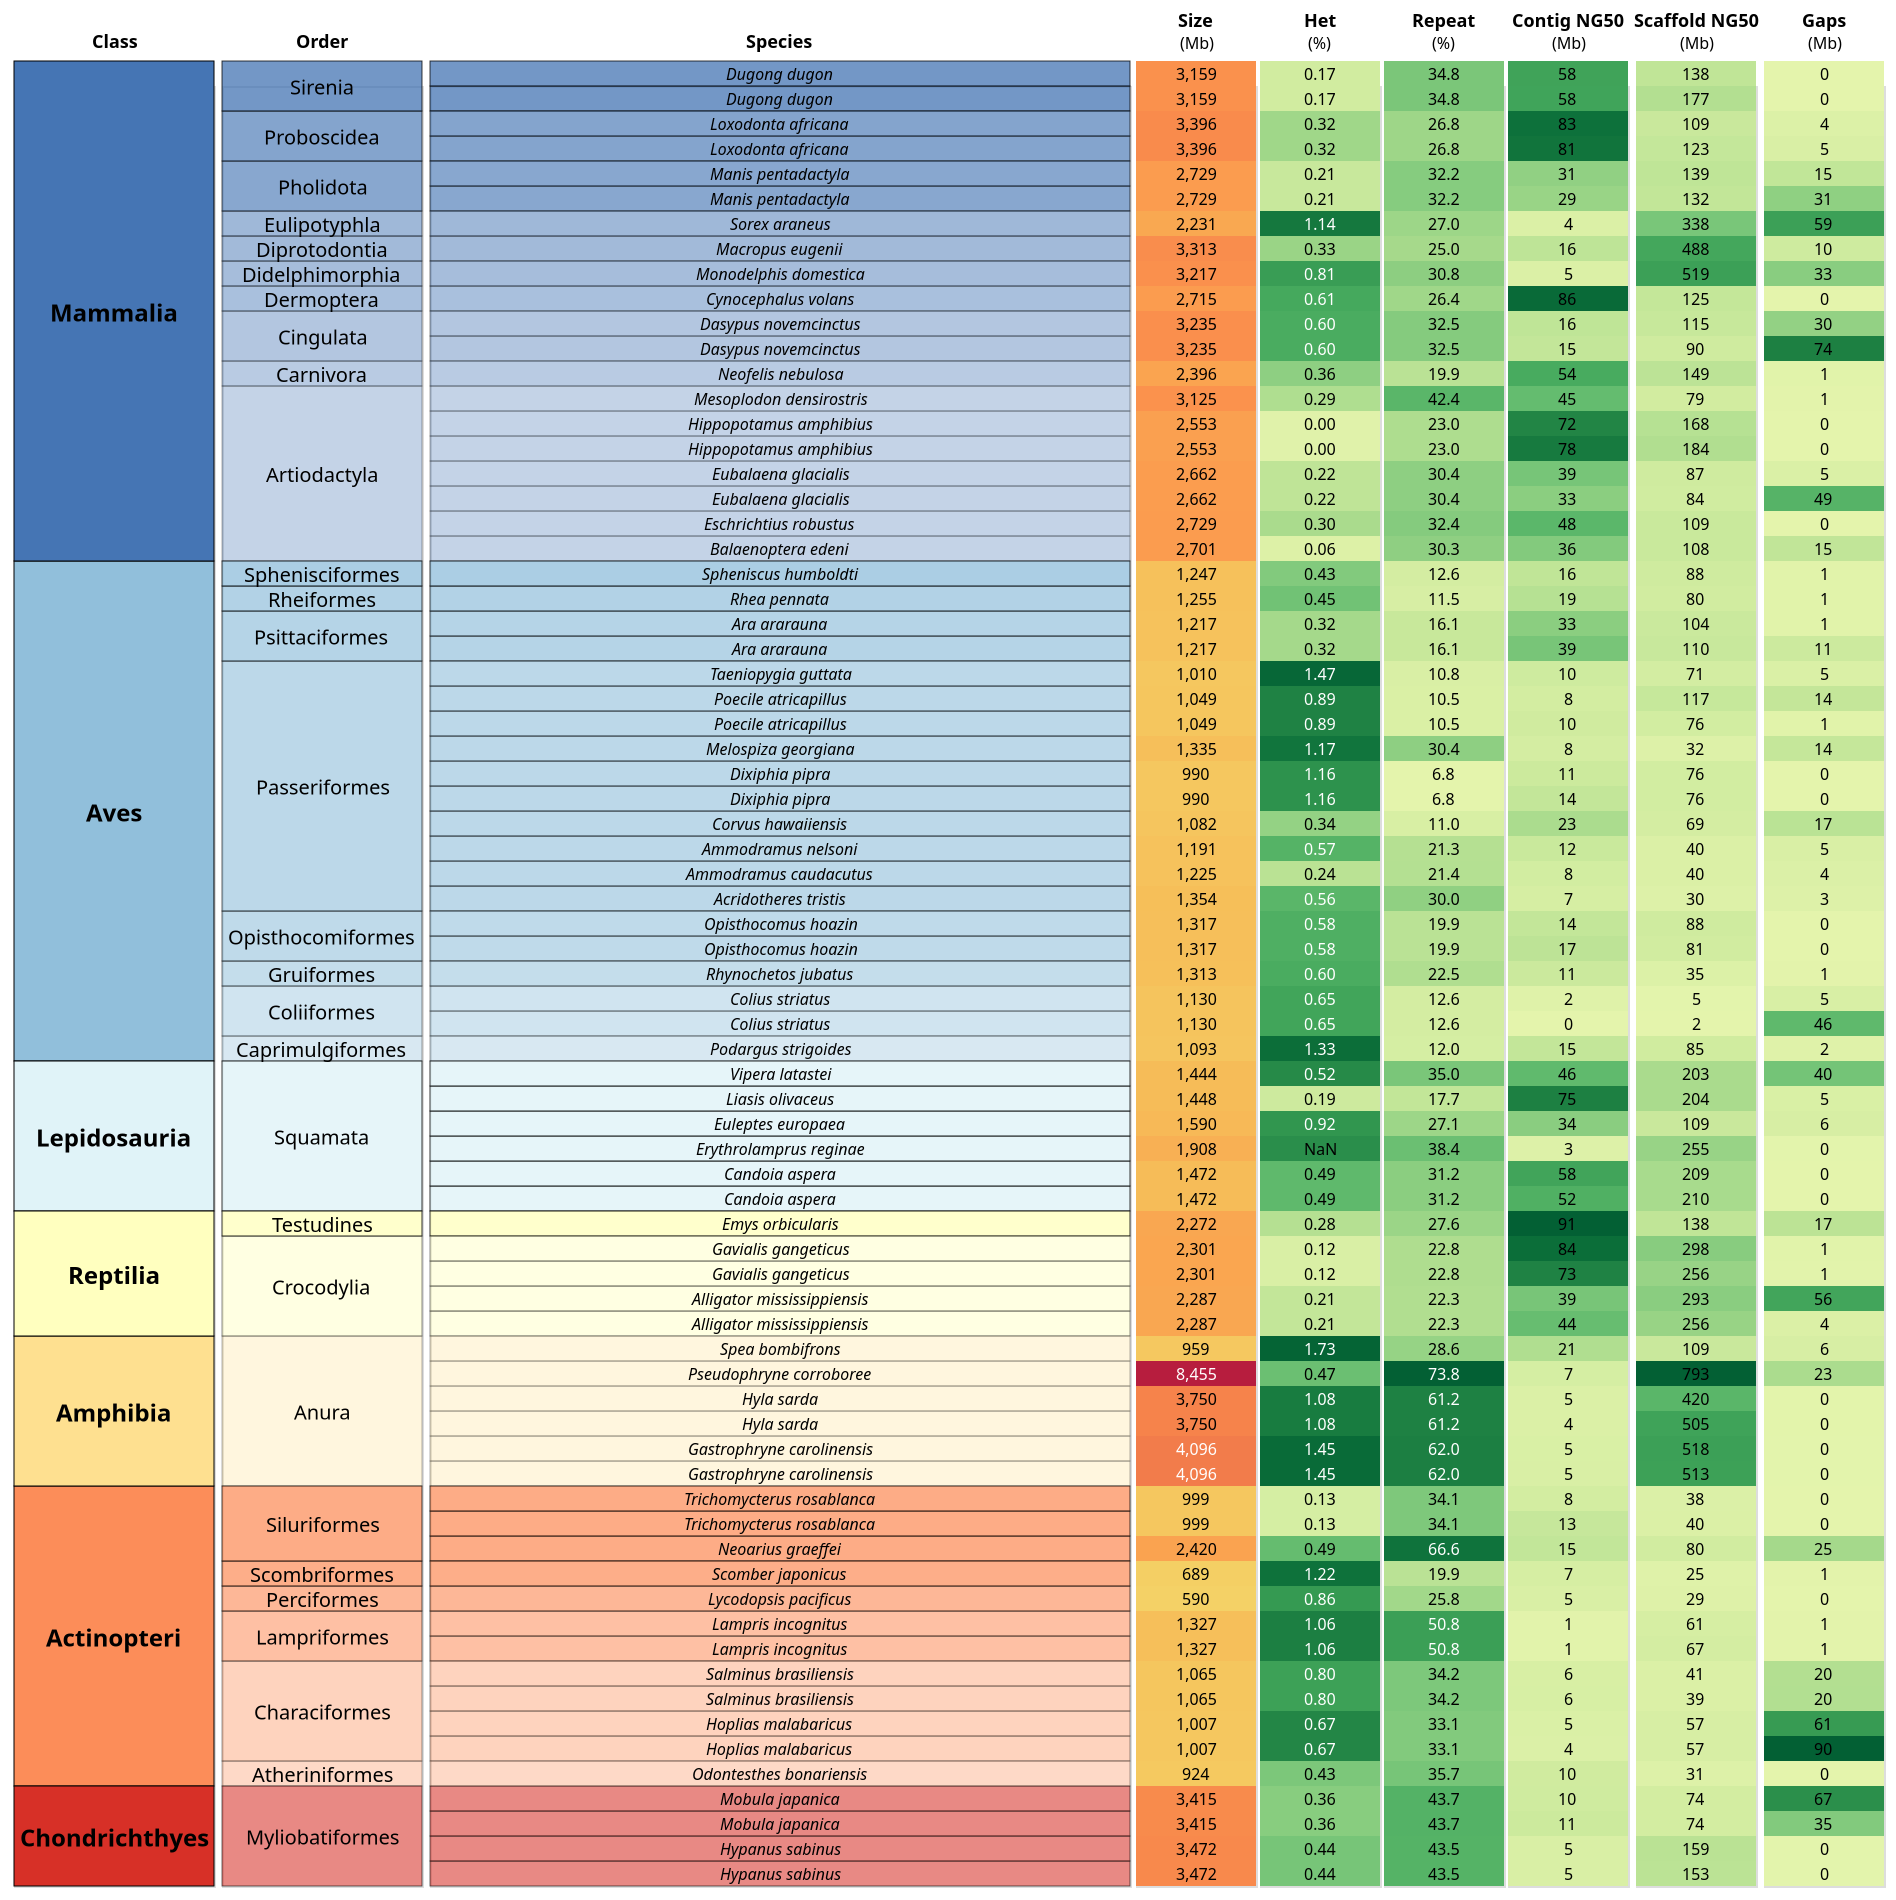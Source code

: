 {
  "config": {
    "view": {"continuousWidth": 400, "continuousHeight": 300},
    "concat": {"spacing": 0},
    "title": {"fontSize": 9, "subtitleFontSize": 8}
  },
  "hconcat": [
    {
      "layer": [
        {
          "mark": {
            "type": "rect",
            "opacity": 1,
            "stroke": "black",
            "strokeWidth": 0.5
          },
          "encoding": {
            "color": {
              "field": "class_",
              "legend": null,
              "scale": {
                "domain": [
                  "Chondrichthyes",
                  "Actinopteri",
                  "Amphibia",
                  "Reptilia",
                  "Lepidosauria",
                  "Aves",
                  "Mammalia"
                ],
                "range": [
                  "#d73027",
                  "#fc8d59",
                  "#fee090",
                  "#ffffbf",
                  "#e0f3f8",
                  "#91bfdb",
                  "#4575b4"
                ]
              },
              "type": "nominal"
            },
            "y": {
              "axis": null,
              "field": "mn",
              "scale": {"domain": [0, 72], "nice": false},
              "type": "quantitative"
            },
            "y2": {"field": "mx"}
          },
          "height": 900,
          "title": "Class",
          "width": 100
        },
        {
          "mark": {
            "type": "text",
            "align": "center",
            "baseline": "middle",
            "color": "black",
            "dy": -5,
            "fontSize": 12,
            "fontWeight": "bold"
          },
          "encoding": {
            "color": {"value": "black"},
            "href": {"field": "link", "type": "nominal"},
            "text": {"field": "class_", "type": "nominal"},
            "y": {"field": "mid", "type": "quantitative"},
            "y2": {"field": "mx"}
          },
          "height": 900,
          "title": "Class",
          "transform": [
            {
              "calculate": "('https://www.google.com/search?q=' + datum.class_)",
              "as": "link"
            }
          ],
          "width": 100
        }
      ],
      "data": {"name": "data-b718130dd25c796f92203ad038ae0a6a"}
    },
    {
      "layer": [
        {
          "mark": {
            "type": "rect",
            "opacity": 1,
            "stroke": "black",
            "strokeWidth": 0.5
          },
          "encoding": {
            "color": {
              "field": "class_",
              "legend": null,
              "scale": {
                "domain": [
                  "Chondrichthyes",
                  "Actinopteri",
                  "Amphibia",
                  "Reptilia",
                  "Lepidosauria",
                  "Aves",
                  "Mammalia"
                ],
                "range": [
                  "#d73027",
                  "#fc8d59",
                  "#fee090",
                  "#ffffbf",
                  "#e0f3f8",
                  "#91bfdb",
                  "#4575b4"
                ]
              },
              "type": "nominal"
            },
            "opacity": {"field": "order", "legend": null, "type": "nominal"},
            "y": {
              "axis": null,
              "field": "mn",
              "scale": {"domain": [0, 72], "nice": false},
              "type": "quantitative"
            },
            "y2": {"field": "mx"}
          },
          "height": 900,
          "title": "Order",
          "width": 100
        },
        {
          "mark": {
            "type": "text",
            "align": "center",
            "baseline": "middle",
            "color": "black",
            "dy": -5,
            "fontSize": 10
          },
          "encoding": {
            "color": {"value": "black"},
            "href": {"field": "link", "type": "nominal"},
            "opacity": {"value": 1},
            "text": {"field": "order", "type": "nominal"},
            "y": {"field": "mid", "type": "quantitative"},
            "y2": {"field": "mx"}
          },
          "height": 900,
          "title": "Order",
          "transform": [
            {
              "calculate": "('https://www.google.com/search?q=' + datum.order)",
              "as": "link"
            }
          ],
          "width": 100
        }
      ],
      "data": {"name": "data-1282954d51931d4d398b077023443dc4"}
    },
    {
      "layer": [
        {
          "mark": {
            "type": "rect",
            "opacity": 1,
            "stroke": "black",
            "strokeWidth": 0.5
          },
          "encoding": {
            "color": {
              "field": "class_",
              "legend": null,
              "scale": {
                "domain": [
                  "Chondrichthyes",
                  "Actinopteri",
                  "Amphibia",
                  "Reptilia",
                  "Lepidosauria",
                  "Aves",
                  "Mammalia"
                ],
                "range": [
                  "#d73027",
                  "#fc8d59",
                  "#fee090",
                  "#ffffbf",
                  "#e0f3f8",
                  "#91bfdb",
                  "#4575b4"
                ]
              },
              "type": "nominal"
            },
            "opacity": {"field": "order", "legend": null, "type": "nominal"},
            "y": {
              "axis": null,
              "field": "mn",
              "scale": {"domain": [0, 72], "nice": false},
              "type": "quantitative"
            },
            "y2": {"field": "mx"}
          },
          "height": 900,
          "title": "Species",
          "width": 350
        },
        {
          "mark": {
            "type": "text",
            "align": "center",
            "baseline": "middle",
            "color": "black",
            "dy": -5,
            "fontSize": 8,
            "fontStyle": "italic"
          },
          "encoding": {
            "color": {
              "condition": {
                "value": "black",
                "test": "(datum['class_'] === 'Mammalia')"
              },
              "value": "black"
            },
            "href": {"field": "link", "type": "nominal"},
            "opacity": {"value": 1},
            "text": {"field": "species", "type": "nominal"},
            "y": {"field": "mid", "type": "quantitative"},
            "y2": {"field": "mx"}
          },
          "height": 900,
          "title": "Species",
          "transform": [
            {
              "calculate": "('https://www.google.com/search?q=' + datum.species)",
              "as": "link"
            }
          ],
          "width": 350
        }
      ],
      "data": {"name": "data-601848bfee71fe791b60986e93640ab8"}
    },
    {
      "hconcat": [
        {
          "layer": [
            {
              "mark": "rect",
              "encoding": {
                "color": {
                  "field": "size",
                  "legend": null,
                  "scale": {"scheme": "goldred"},
                  "type": "quantitative"
                },
                "y": {
                  "axis": null,
                  "field": "mn",
                  "scale": {"domain": [0, 72], "nice": false},
                  "type": "quantitative"
                },
                "y2": {"field": "mx"}
              },
              "height": 900,
              "title": {"text": "Size", "subtitle": "(Mb)"},
              "width": 60
            },
            {
              "mark": {
                "type": "text",
                "align": "center",
                "baseline": "middle",
                "color": "black",
                "dy": -5,
                "fontSize": 8
              },
              "encoding": {
                "color": {
                  "condition": {
                    "value": "white",
                    "test": "(datum['size'] > 4000)"
                  },
                  "value": "black"
                },
                "opacity": {"value": 1},
                "text": {
                  "field": "size",
                  "format": ",.0f",
                  "type": "quantitative"
                },
                "y": {"field": "mn", "type": "quantitative"},
                "y2": {"field": "mx"}
              },
              "height": 900,
              "title": {"text": "Size", "subtitle": "(Mb)"},
              "width": 60
            }
          ]
        },
        {
          "layer": [
            {
              "mark": "rect",
              "encoding": {
                "color": {
                  "field": "het",
                  "legend": null,
                  "scale": {"scheme": "yellowgreen"},
                  "type": "nominal"
                },
                "y": {
                  "axis": null,
                  "field": "mn",
                  "scale": {"domain": [0, 72], "nice": false},
                  "type": "quantitative"
                },
                "y2": {"field": "mx"}
              },
              "height": 900,
              "title": {"text": "Het", "subtitle": "(%)"},
              "width": 60
            },
            {
              "mark": {
                "type": "text",
                "align": "center",
                "baseline": "middle",
                "color": "black",
                "dy": -5,
                "fontSize": 8
              },
              "encoding": {
                "color": {
                  "condition": {
                    "value": "white",
                    "test": "(datum['het'] > 0.5)"
                  },
                  "value": "black"
                },
                "opacity": {"value": 1},
                "text": {"field": "het", "format": ",.2f", "type": "nominal"},
                "y": {"field": "mn", "type": "quantitative"},
                "y2": {"field": "mx"}
              },
              "height": 900,
              "title": {"text": "Het", "subtitle": "(%)"},
              "width": 60
            }
          ]
        },
        {
          "layer": [
            {
              "mark": "rect",
              "encoding": {
                "color": {
                  "field": "rep",
                  "legend": null,
                  "scale": {"scheme": "yellowgreen"},
                  "type": "quantitative"
                },
                "y": {
                  "axis": null,
                  "field": "mn",
                  "scale": {"domain": [0, 72], "nice": false},
                  "type": "quantitative"
                },
                "y2": {"field": "mx"}
              },
              "height": 900,
              "title": {"text": "Repeat", "subtitle": "(%)"},
              "width": 60
            },
            {
              "mark": {
                "type": "text",
                "align": "center",
                "baseline": "middle",
                "color": "black",
                "dy": -5,
                "fontSize": 8
              },
              "encoding": {
                "color": {
                  "condition": {
                    "value": "white",
                    "test": "(datum['rep'] > 50)"
                  },
                  "value": "black"
                },
                "opacity": {"value": 1},
                "text": {
                  "field": "rep",
                  "format": ",.1f",
                  "type": "quantitative"
                },
                "y": {"field": "mn", "type": "quantitative"},
                "y2": {"field": "mx"}
              },
              "height": 900,
              "title": {"text": "Repeat", "subtitle": "(%)"},
              "width": 60
            }
          ]
        },
        {
          "layer": [
            {
              "mark": "rect",
              "encoding": {
                "color": {
                  "field": "c_ng50",
                  "legend": null,
                  "scale": {"scheme": "yellowgreen"},
                  "type": "quantitative"
                },
                "y": {
                  "axis": null,
                  "field": "mn",
                  "scale": {"domain": [0, 72], "nice": false},
                  "type": "quantitative"
                },
                "y2": {"field": "mx"}
              },
              "height": 900,
              "title": {"text": "Contig NG50", "subtitle": "(Mb)"},
              "width": 60
            },
            {
              "mark": {
                "type": "text",
                "align": "center",
                "baseline": "middle",
                "color": "black",
                "dy": -5,
                "fontSize": 8
              },
              "encoding": {
                "color": {
                  "condition": {
                    "value": "white",
                    "test": "(datum['c_ng50'] > 4000)"
                  },
                  "value": "black"
                },
                "opacity": {"value": 1},
                "text": {
                  "field": "c_ng50",
                  "format": ",.0f",
                  "type": "quantitative"
                },
                "y": {"field": "mn", "type": "quantitative"},
                "y2": {"field": "mx"}
              },
              "height": 900,
              "title": {"text": "Contig NG50", "subtitle": "(Mb)"},
              "width": 60
            }
          ]
        },
        {
          "layer": [
            {
              "mark": "rect",
              "encoding": {
                "color": {
                  "field": "s_ng50",
                  "legend": null,
                  "scale": {"scheme": "yellowgreen"},
                  "type": "quantitative"
                },
                "y": {
                  "axis": null,
                  "field": "mn",
                  "scale": {"domain": [0, 72], "nice": false},
                  "type": "quantitative"
                },
                "y2": {"field": "mx"}
              },
              "height": 900,
              "title": {"text": "Scaffold NG50", "subtitle": "(Mb)"},
              "width": 60
            },
            {
              "mark": {
                "type": "text",
                "align": "center",
                "baseline": "middle",
                "color": "black",
                "dy": -5,
                "fontSize": 8
              },
              "encoding": {
                "color": {
                  "condition": {
                    "value": "white",
                    "test": "(datum['s_ng50'] > 4000)"
                  },
                  "value": "black"
                },
                "opacity": {"value": 1},
                "text": {
                  "field": "s_ng50",
                  "format": ",.0f",
                  "type": "quantitative"
                },
                "y": {"field": "mn", "type": "quantitative"},
                "y2": {"field": "mx"}
              },
              "height": 900,
              "title": {"text": "Scaffold NG50", "subtitle": "(Mb)"},
              "width": 60
            }
          ]
        },
        {
          "layer": [
            {
              "mark": "rect",
              "encoding": {
                "color": {
                  "field": "sGap",
                  "legend": null,
                  "scale": {"scheme": "yellowgreen"},
                  "type": "quantitative"
                },
                "y": {
                  "axis": null,
                  "field": "mn",
                  "scale": {"domain": [0, 72], "nice": false},
                  "type": "quantitative"
                },
                "y2": {"field": "mx"}
              },
              "height": 900,
              "title": {"text": "Gaps", "subtitle": "(Mb)"},
              "width": 60
            },
            {
              "mark": {
                "type": "text",
                "align": "center",
                "baseline": "middle",
                "color": "black",
                "dy": -5,
                "fontSize": 8
              },
              "encoding": {
                "color": {
                  "condition": {
                    "value": "white",
                    "test": "(datum['sGap'] > 4000)"
                  },
                  "value": "black"
                },
                "opacity": {"value": 1},
                "text": {
                  "field": "sGap",
                  "format": ",.0f",
                  "type": "quantitative"
                },
                "y": {"field": "mn", "type": "quantitative"},
                "y2": {"field": "mx"}
              },
              "height": 900,
              "title": {"text": "Gaps", "subtitle": "(Mb)"},
              "width": 60
            }
          ]
        }
      ],
      "data": {"name": "data-601848bfee71fe791b60986e93640ab8"}
    }
  ],
  "$schema": "https://vega.github.io/schema/vega-lite/v4.17.0.json",
  "datasets": {
    "data-b718130dd25c796f92203ad038ae0a6a": [
      {"class_": "Actinopteri", "mn": 4, "mx": 16, "mid": 9.5},
      {"class_": "Amphibia", "mn": 16, "mx": 22, "mid": 18.5},
      {"class_": "Aves", "mn": 33, "mx": 53, "mid": 42.5},
      {"class_": "Chondrichthyes", "mn": 0, "mx": 4, "mid": 1.5},
      {"class_": "Lepidosauria", "mn": 27, "mx": 33, "mid": 29.5},
      {"class_": "Mammalia", "mn": 53, "mx": 73, "mid": 62.5},
      {"class_": "Reptilia", "mn": 22, "mx": 27, "mid": 24}
    ],
    "data-1282954d51931d4d398b077023443dc4": [
      {"order": "Anura", "mn": 16, "mx": 22, "mid": 18.5, "class_": "Amphibia"},
      {
        "order": "Artiodactyla",
        "mn": 53,
        "mx": 60,
        "mid": 56,
        "class_": "Mammalia"
      },
      {
        "order": "Atheriniformes",
        "mn": 4,
        "mx": 5,
        "mid": 4,
        "class_": "Actinopteri"
      },
      {
        "order": "Caprimulgiformes",
        "mn": 33,
        "mx": 34,
        "mid": 33,
        "class_": "Aves"
      },
      {
        "order": "Carnivora",
        "mn": 60,
        "mx": 61,
        "mid": 60,
        "class_": "Mammalia"
      },
      {
        "order": "Characiformes",
        "mn": 5,
        "mx": 9,
        "mid": 6.5,
        "class_": "Actinopteri"
      },
      {
        "order": "Cingulata",
        "mn": 61,
        "mx": 63,
        "mid": 61.5,
        "class_": "Mammalia"
      },
      {
        "order": "Coliiformes",
        "mn": 34,
        "mx": 36,
        "mid": 34.5,
        "class_": "Aves"
      },
      {
        "order": "Crocodylia",
        "mn": 22,
        "mx": 26,
        "mid": 23.5,
        "class_": "Reptilia"
      },
      {
        "order": "Dermoptera",
        "mn": 63,
        "mx": 64,
        "mid": 63,
        "class_": "Mammalia"
      },
      {
        "order": "Didelphimorphia",
        "mn": 64,
        "mx": 65,
        "mid": 64,
        "class_": "Mammalia"
      },
      {
        "order": "Diprotodontia",
        "mn": 65,
        "mx": 66,
        "mid": 65,
        "class_": "Mammalia"
      },
      {
        "order": "Eulipotyphla",
        "mn": 66,
        "mx": 67,
        "mid": 66,
        "class_": "Mammalia"
      },
      {"order": "Gruiformes", "mn": 36, "mx": 37, "mid": 36, "class_": "Aves"},
      {
        "order": "Lampriformes",
        "mn": 9,
        "mx": 11,
        "mid": 9.5,
        "class_": "Actinopteri"
      },
      {
        "order": "Myliobatiformes",
        "mn": 0,
        "mx": 4,
        "mid": 1.5,
        "class_": "Chondrichthyes"
      },
      {
        "order": "Opisthocomiformes",
        "mn": 37,
        "mx": 39,
        "mid": 37.5,
        "class_": "Aves"
      },
      {
        "order": "Passeriformes",
        "mn": 39,
        "mx": 49,
        "mid": 43.5,
        "class_": "Aves"
      },
      {
        "order": "Perciformes",
        "mn": 11,
        "mx": 12,
        "mid": 11,
        "class_": "Actinopteri"
      },
      {
        "order": "Pholidota",
        "mn": 67,
        "mx": 69,
        "mid": 67.5,
        "class_": "Mammalia"
      },
      {
        "order": "Proboscidea",
        "mn": 69,
        "mx": 71,
        "mid": 69.5,
        "class_": "Mammalia"
      },
      {
        "order": "Psittaciformes",
        "mn": 49,
        "mx": 51,
        "mid": 49.5,
        "class_": "Aves"
      },
      {"order": "Rheiformes", "mn": 51, "mx": 52, "mid": 51, "class_": "Aves"},
      {
        "order": "Scombriformes",
        "mn": 12,
        "mx": 13,
        "mid": 12,
        "class_": "Actinopteri"
      },
      {
        "order": "Siluriformes",
        "mn": 13,
        "mx": 16,
        "mid": 14,
        "class_": "Actinopteri"
      },
      {
        "order": "Sirenia",
        "mn": 71,
        "mx": 73,
        "mid": 71.5,
        "class_": "Mammalia"
      },
      {
        "order": "Sphenisciformes",
        "mn": 52,
        "mx": 53,
        "mid": 52,
        "class_": "Aves"
      },
      {
        "order": "Squamata",
        "mn": 27,
        "mx": 33,
        "mid": 29.5,
        "class_": "Lepidosauria"
      },
      {
        "order": "Testudines",
        "mn": 26,
        "mx": 27,
        "mid": 26,
        "class_": "Reptilia"
      }
    ],
    "data-601848bfee71fe791b60986e93640ab8": [
      {
        "NCBI Species": "Acridotheres tristis",
        "Assembly version": "hap1",
        "mn": 39,
        "mx": 40,
        "mid": 39,
        "species": "Acridotheres tristis",
        "class_": "Aves",
        "order": "Passeriformes",
        "size": 1354.313347,
        "het": 0.558,
        "rep": 30,
        "s_ng50": 29.697385,
        "c_ng50": 6.53036,
        "sGap": 3.114772
      },
      {
        "NCBI Species": "Alligator mississippiensis",
        "Assembly version": "hap1",
        "mn": 22,
        "mx": 23,
        "mid": 22,
        "species": "Alligator mississippiensis",
        "class_": "Reptilia",
        "order": "Crocodylia",
        "size": 2287.458573,
        "het": 0.214,
        "rep": 22.3,
        "s_ng50": 256.319922,
        "c_ng50": 44.13276,
        "sGap": 4.475704
      },
      {
        "NCBI Species": "Alligator mississippiensis",
        "Assembly version": "hap2",
        "mn": 23,
        "mx": 24,
        "mid": 23,
        "species": "Alligator mississippiensis",
        "class_": "Reptilia",
        "order": "Crocodylia",
        "size": 2287.458573,
        "het": 0.214,
        "rep": 22.3,
        "s_ng50": 292.743531,
        "c_ng50": 38.819917,
        "sGap": 56.251185
      },
      {
        "NCBI Species": "Ammodramus caudacutus",
        "Assembly version": "hap1",
        "mn": 40,
        "mx": 41,
        "mid": 40,
        "species": "Ammodramus caudacutus",
        "class_": "Aves",
        "order": "Passeriformes",
        "size": 1225.461744,
        "het": 0.236,
        "rep": 21.4,
        "s_ng50": 39.973966,
        "c_ng50": 8.43839,
        "sGap": 4.089548
      },
      {
        "NCBI Species": "Ammodramus nelsoni",
        "Assembly version": "hap1",
        "mn": 41,
        "mx": 42,
        "mid": 41,
        "species": "Ammodramus nelsoni",
        "class_": "Aves",
        "order": "Passeriformes",
        "size": 1190.976425,
        "het": 0.571,
        "rep": 21.3,
        "s_ng50": 40.15902,
        "c_ng50": 12.036358,
        "sGap": 5.142283
      },
      {
        "NCBI Species": "Ara ararauna",
        "Assembly version": "hap1",
        "mn": 49,
        "mx": 50,
        "mid": 49,
        "species": "Ara ararauna",
        "class_": "Aves",
        "order": "Psittaciformes",
        "size": 1216.579398,
        "het": 0.316,
        "rep": 16.1,
        "s_ng50": 109.516437,
        "c_ng50": 38.811057,
        "sGap": 10.788995
      },
      {
        "NCBI Species": "Ara ararauna",
        "Assembly version": "hap2",
        "mn": 50,
        "mx": 51,
        "mid": 50,
        "species": "Ara ararauna",
        "class_": "Aves",
        "order": "Psittaciformes",
        "size": 1216.579398,
        "het": 0.316,
        "rep": 16.1,
        "s_ng50": 103.63079,
        "c_ng50": 33.131698,
        "sGap": 1.244649
      },
      {
        "NCBI Species": "Balaenoptera edeni",
        "Assembly version": "hap2",
        "mn": 53,
        "mx": 54,
        "mid": 53,
        "species": "Balaenoptera edeni",
        "class_": "Mammalia",
        "order": "Artiodactyla",
        "size": 2700.742385,
        "het": 0.0628,
        "rep": 30.3,
        "s_ng50": 108.195663,
        "c_ng50": 35.550969,
        "sGap": 14.987903
      },
      {
        "NCBI Species": "Candoia aspera",
        "Assembly version": "hap1",
        "mn": 27,
        "mx": 28,
        "mid": 27,
        "species": "Candoia aspera",
        "class_": "Lepidosauria",
        "order": "Squamata",
        "size": 1472.456021,
        "het": 0.491,
        "rep": 31.2,
        "s_ng50": 209.78444,
        "c_ng50": 51.781456,
        "sGap": 0.0198
      },
      {
        "NCBI Species": "Candoia aspera",
        "Assembly version": "hap2",
        "mn": 28,
        "mx": 29,
        "mid": 28,
        "species": "Candoia aspera",
        "class_": "Lepidosauria",
        "order": "Squamata",
        "size": 1472.456021,
        "het": 0.491,
        "rep": 31.2,
        "s_ng50": 209.252319,
        "c_ng50": 57.569195,
        "sGap": 0.0188
      },
      {
        "NCBI Species": "Colius striatus",
        "Assembly version": "hap1",
        "mn": 34,
        "mx": 35,
        "mid": 34,
        "species": "Colius striatus",
        "class_": "Aves",
        "order": "Coliiformes",
        "size": 1130.197506,
        "het": 0.646,
        "rep": 12.6,
        "s_ng50": 2.465505,
        "c_ng50": 0,
        "sGap": 46.183434
      },
      {
        "NCBI Species": "Colius striatus",
        "Assembly version": "hap2",
        "mn": 35,
        "mx": 36,
        "mid": 35,
        "species": "Colius striatus",
        "class_": "Aves",
        "order": "Coliiformes",
        "size": 1130.197506,
        "het": 0.646,
        "rep": 12.6,
        "s_ng50": 5.445007,
        "c_ng50": 2.47792,
        "sGap": 5.486305
      },
      {
        "NCBI Species": "Corvus hawaiiensis",
        "Assembly version": "hap1",
        "mn": 42,
        "mx": 43,
        "mid": 42,
        "species": "Corvus hawaiiensis",
        "class_": "Aves",
        "order": "Passeriformes",
        "size": 1081.864808,
        "het": 0.34399,
        "rep": 10.9934,
        "s_ng50": 68.800448,
        "c_ng50": 23.113903,
        "sGap": 17.498309
      },
      {
        "NCBI Species": "Cynocephalus volans",
        "Assembly version": "hap1",
        "mn": 63,
        "mx": 64,
        "mid": 63,
        "species": "Cynocephalus volans",
        "class_": "Mammalia",
        "order": "Dermoptera",
        "size": 2715.040762,
        "het": 0.611,
        "rep": 26.4,
        "s_ng50": 124.894351,
        "c_ng50": 85.957123,
        "sGap": 0.017
      },
      {
        "NCBI Species": "Dasypus novemcinctus",
        "Assembly version": "hap1",
        "mn": 61,
        "mx": 62,
        "mid": 61,
        "species": "Dasypus novemcinctus",
        "class_": "Mammalia",
        "order": "Cingulata",
        "size": 3235.269131,
        "het": 0.602,
        "rep": 32.5,
        "s_ng50": 89.685286,
        "c_ng50": 14.5185,
        "sGap": 73.679866
      },
      {
        "NCBI Species": "Dasypus novemcinctus",
        "Assembly version": "hap2",
        "mn": 62,
        "mx": 63,
        "mid": 62,
        "species": "Dasypus novemcinctus",
        "class_": "Mammalia",
        "order": "Cingulata",
        "size": 3235.269131,
        "het": 0.602,
        "rep": 32.5,
        "s_ng50": 115.106639,
        "c_ng50": 15.877795,
        "sGap": 30.434832
      },
      {
        "NCBI Species": "Dixiphia pipra",
        "Assembly version": "hap1",
        "mn": 43,
        "mx": 44,
        "mid": 43,
        "species": "Dixiphia pipra",
        "class_": "Aves",
        "order": "Passeriformes",
        "size": 989.883326,
        "het": 1.16,
        "rep": 6.8,
        "s_ng50": 75.758576,
        "c_ng50": 14.46418,
        "sGap": 0.0534
      },
      {
        "NCBI Species": "Dixiphia pipra",
        "Assembly version": "hap2",
        "mn": 44,
        "mx": 45,
        "mid": 44,
        "species": "Dixiphia pipra",
        "class_": "Aves",
        "order": "Passeriformes",
        "size": 989.883326,
        "het": 1.16,
        "rep": 6.8,
        "s_ng50": 75.60774,
        "c_ng50": 11.166331,
        "sGap": 0.0614
      },
      {
        "NCBI Species": "Dugong dugon",
        "Assembly version": "hap1",
        "mn": 71,
        "mx": 72,
        "mid": 71,
        "species": "Dugong dugon",
        "class_": "Mammalia",
        "order": "Sirenia",
        "size": 3158.605109,
        "het": 0.17,
        "rep": 34.8,
        "s_ng50": 177.379183,
        "c_ng50": 57.632671,
        "sGap": 0.0158
      },
      {
        "NCBI Species": "Dugong dugon",
        "Assembly version": "hap2",
        "mn": 72,
        "mx": 73,
        "mid": 72,
        "species": "Dugong dugon",
        "class_": "Mammalia",
        "order": "Sirenia",
        "size": 3158.605109,
        "het": 0.17,
        "rep": 34.8,
        "s_ng50": 138.031769,
        "c_ng50": 57.883746,
        "sGap": 0.0176
      },
      {
        "NCBI Species": "Emys orbicularis",
        "Assembly version": "hap1",
        "mn": 26,
        "mx": 27,
        "mid": 26,
        "species": "Emys orbicularis",
        "class_": "Reptilia",
        "order": "Testudines",
        "size": 2271.648625,
        "het": 0.279,
        "rep": 27.6,
        "s_ng50": 137.743343,
        "c_ng50": 91.255289,
        "sGap": 16.997162
      },
      {
        "NCBI Species": "Erythrolamprus reginae",
        "Assembly version": "hap2",
        "mn": 29,
        "mx": 30,
        "mid": 29,
        "species": "Erythrolamprus reginae",
        "class_": "Lepidosauria",
        "order": "Squamata",
        "size": 1908.066061,
        "het": "3.74,0.422",
        "rep": 38.4,
        "s_ng50": 255.449344,
        "c_ng50": 3.202651,
        "sGap": 0.268
      },
      {
        "NCBI Species": "Eschrichtius robustus",
        "Assembly version": "hap1",
        "mn": 54,
        "mx": 55,
        "mid": 54,
        "species": "Eschrichtius robustus",
        "class_": "Mammalia",
        "order": "Artiodactyla",
        "size": 2729.218268,
        "het": 0.3008,
        "rep": 32.4,
        "s_ng50": 108.759401,
        "c_ng50": 47.844248,
        "sGap": 0.0124
      },
      {
        "NCBI Species": "Eubalaena glacialis",
        "Assembly version": "hap1",
        "mn": 55,
        "mx": 56,
        "mid": 55,
        "species": "Eubalaena glacialis",
        "class_": "Mammalia",
        "order": "Artiodactyla",
        "size": 2661.810066,
        "het": 0.222,
        "rep": 30.4,
        "s_ng50": 84.363911,
        "c_ng50": 33.139823,
        "sGap": 49.090235
      },
      {
        "NCBI Species": "Eubalaena glacialis",
        "Assembly version": "hap2",
        "mn": 56,
        "mx": 57,
        "mid": 56,
        "species": "Eubalaena glacialis",
        "class_": "Mammalia",
        "order": "Artiodactyla",
        "size": 2661.810066,
        "het": 0.222,
        "rep": 30.4,
        "s_ng50": 86.797429,
        "c_ng50": 39.169611,
        "sGap": 4.807717
      },
      {
        "NCBI Species": "Euleptes europaea",
        "Assembly version": "hap2",
        "mn": 30,
        "mx": 31,
        "mid": 30,
        "species": "Euleptes europaea",
        "class_": "Lepidosauria",
        "order": "Squamata",
        "size": 1589.842322,
        "het": 0.916,
        "rep": 27.1,
        "s_ng50": 109.232959,
        "c_ng50": 33.587463,
        "sGap": 6.250745
      },
      {
        "NCBI Species": "Gastrophryne carolinensis",
        "Assembly version": "hap1",
        "mn": 16,
        "mx": 17,
        "mid": 16,
        "species": "Gastrophryne carolinensis",
        "class_": "Amphibia",
        "order": "Anura",
        "size": 4095.803536,
        "het": 1.45,
        "rep": 62,
        "s_ng50": 513.356448,
        "c_ng50": 5.281947,
        "sGap": 0.3246
      },
      {
        "NCBI Species": "Gastrophryne carolinensis",
        "Assembly version": "hap2",
        "mn": 17,
        "mx": 18,
        "mid": 17,
        "species": "Gastrophryne carolinensis",
        "class_": "Amphibia",
        "order": "Anura",
        "size": 4095.803536,
        "het": 1.45,
        "rep": 62,
        "s_ng50": 517.518214,
        "c_ng50": 5.065,
        "sGap": 0.3278
      },
      {
        "NCBI Species": "Gavialis gangeticus",
        "Assembly version": "hap1",
        "mn": 24,
        "mx": 25,
        "mid": 24,
        "species": "Gavialis gangeticus",
        "class_": "Reptilia",
        "order": "Crocodylia",
        "size": 2301.125167,
        "het": 0.115,
        "rep": 22.8,
        "s_ng50": 255.848931,
        "c_ng50": 73.46118,
        "sGap": 1.123892
      },
      {
        "NCBI Species": "Gavialis gangeticus",
        "Assembly version": "hap2",
        "mn": 25,
        "mx": 26,
        "mid": 25,
        "species": "Gavialis gangeticus",
        "class_": "Reptilia",
        "order": "Crocodylia",
        "size": 2301.125167,
        "het": 0.115,
        "rep": 22.8,
        "s_ng50": 298.315767,
        "c_ng50": 84.23512,
        "sGap": 1.257318
      },
      {
        "NCBI Species": "Hippopotamus amphibius",
        "Assembly version": "hap1",
        "mn": 57,
        "mx": 58,
        "mid": 57,
        "species": "Hippopotamus amphibius",
        "class_": "Mammalia",
        "order": "Artiodactyla",
        "size": 2552.797209,
        "het": 0.001,
        "rep": 23,
        "s_ng50": 184.162729,
        "c_ng50": 77.761737,
        "sGap": 0.0166
      },
      {
        "NCBI Species": "Hippopotamus amphibius",
        "Assembly version": "hap2",
        "mn": 58,
        "mx": 59,
        "mid": 58,
        "species": "Hippopotamus amphibius",
        "class_": "Mammalia",
        "order": "Artiodactyla",
        "size": 2552.797209,
        "het": 0.001,
        "rep": 23,
        "s_ng50": 168.269428,
        "c_ng50": 72.137584,
        "sGap": 0.0168
      },
      {
        "NCBI Species": "Hoplias malabaricus",
        "Assembly version": "hap1",
        "mn": 5,
        "mx": 6,
        "mid": 5,
        "species": "Hoplias malabaricus",
        "class_": "Actinopteri",
        "order": "Characiformes",
        "size": 1006.60632,
        "het": 0.668,
        "rep": 33.1,
        "s_ng50": 56.848262,
        "c_ng50": 4.154888,
        "sGap": 90.162902
      },
      {
        "NCBI Species": "Hoplias malabaricus",
        "Assembly version": "hap2",
        "mn": 6,
        "mx": 7,
        "mid": 6,
        "species": "Hoplias malabaricus",
        "class_": "Actinopteri",
        "order": "Characiformes",
        "size": 1006.60632,
        "het": 0.668,
        "rep": 33.1,
        "s_ng50": 57.282699,
        "c_ng50": 4.69629,
        "sGap": 61.028905
      },
      {
        "NCBI Species": "Hyla sarda",
        "Assembly version": "hap1",
        "mn": 18,
        "mx": 19,
        "mid": 18,
        "species": "Hyla sarda",
        "class_": "Amphibia",
        "order": "Anura",
        "size": 3749.586442,
        "het": 1.08,
        "rep": 61.2,
        "s_ng50": 505.300156,
        "c_ng50": 4.426236,
        "sGap": 0.4422
      },
      {
        "NCBI Species": "Hyla sarda",
        "Assembly version": "hap2",
        "mn": 19,
        "mx": 20,
        "mid": 19,
        "species": "Hyla sarda",
        "class_": "Amphibia",
        "order": "Anura",
        "size": 3749.586442,
        "het": 1.08,
        "rep": 61.2,
        "s_ng50": 419.944051,
        "c_ng50": 4.51617,
        "sGap": 0.4188
      },
      {
        "NCBI Species": "Hypanus sabinus",
        "Assembly version": "hap1",
        "mn": 0,
        "mx": 1,
        "mid": 0,
        "species": "Hypanus sabinus",
        "class_": "Chondrichthyes",
        "order": "Myliobatiformes",
        "size": 3472.076753,
        "het": 0.441,
        "rep": 43.5,
        "s_ng50": 153.447554,
        "c_ng50": 5.354043,
        "sGap": 0.3148
      },
      {
        "NCBI Species": "Hypanus sabinus",
        "Assembly version": "hap2",
        "mn": 1,
        "mx": 2,
        "mid": 1,
        "species": "Hypanus sabinus",
        "class_": "Chondrichthyes",
        "order": "Myliobatiformes",
        "size": 3472.076753,
        "het": 0.441,
        "rep": 43.5,
        "s_ng50": 158.616492,
        "c_ng50": 5.177429,
        "sGap": 0.314
      },
      {
        "NCBI Species": "Lampris incognitus",
        "Assembly version": "hap1",
        "mn": 9,
        "mx": 10,
        "mid": 9,
        "species": "Lampris incognitus",
        "class_": "Actinopteri",
        "order": "Lampriformes",
        "size": 1326.736238,
        "het": 1.06,
        "rep": 50.8,
        "s_ng50": 67.430497,
        "c_ng50": 1.003085,
        "sGap": 0.6238
      },
      {
        "NCBI Species": "Lampris incognitus",
        "Assembly version": "hap2",
        "mn": 10,
        "mx": 11,
        "mid": 10,
        "species": "Lampris incognitus",
        "class_": "Actinopteri",
        "order": "Lampriformes",
        "size": 1326.736238,
        "het": 1.06,
        "rep": 50.8,
        "s_ng50": 61.460152,
        "c_ng50": 1.086565,
        "sGap": 0.6098
      },
      {
        "NCBI Species": "Liasis olivaceus",
        "Assembly version": "hap2",
        "mn": 31,
        "mx": 32,
        "mid": 31,
        "species": "Liasis olivaceus",
        "class_": "Lepidosauria",
        "order": "Squamata",
        "size": 1447.634414,
        "het": 0.186,
        "rep": 17.7,
        "s_ng50": 203.536677,
        "c_ng50": 74.672673,
        "sGap": 5.064312
      },
      {
        "NCBI Species": "Loxodonta africana",
        "Assembly version": "hap1",
        "mn": 69,
        "mx": 70,
        "mid": 69,
        "species": "Loxodonta africana",
        "class_": "Mammalia",
        "order": "Proboscidea",
        "size": 3396.034559,
        "het": 0.32,
        "rep": 26.8,
        "s_ng50": 123.319788,
        "c_ng50": 80.861584,
        "sGap": 5.227145
      },
      {
        "NCBI Species": "Loxodonta africana",
        "Assembly version": "hap2",
        "mn": 70,
        "mx": 71,
        "mid": 70,
        "species": "Loxodonta africana",
        "class_": "Mammalia",
        "order": "Proboscidea",
        "size": 3396.034559,
        "het": 0.32,
        "rep": 26.8,
        "s_ng50": 109.346701,
        "c_ng50": 82.653632,
        "sGap": 3.64365
      },
      {
        "NCBI Species": "Lycodopsis pacificus",
        "Assembly version": "hap2",
        "mn": 11,
        "mx": 12,
        "mid": 11,
        "species": "Lycodopsis pacificus",
        "class_": "Actinopteri",
        "order": "Perciformes",
        "size": 590.402093,
        "het": 0.863,
        "rep": 25.8,
        "s_ng50": 28.913003,
        "c_ng50": 5.238746,
        "sGap": 0.0686
      },
      {
        "NCBI Species": "Macropus eugenii",
        "Assembly version": "hap1",
        "mn": 65,
        "mx": 66,
        "mid": 65,
        "species": "Macropus eugenii",
        "class_": "Mammalia",
        "order": "Diprotodontia",
        "size": 3312.89293,
        "het": 0.33294,
        "rep": 25.03798,
        "s_ng50": 488.036699,
        "c_ng50": 16.260088,
        "sGap": 10.151481
      },
      {
        "NCBI Species": "Manis pentadactyla",
        "Assembly version": "hap1",
        "mn": 67,
        "mx": 68,
        "mid": 67,
        "species": "Manis pentadactyla",
        "class_": "Mammalia",
        "order": "Pholidota",
        "size": 2728.549055,
        "het": 0.212,
        "rep": 32.2,
        "s_ng50": 132.345885,
        "c_ng50": 28.762677,
        "sGap": 31.461981
      },
      {
        "NCBI Species": "Manis pentadactyla",
        "Assembly version": "hap2",
        "mn": 68,
        "mx": 69,
        "mid": 68,
        "species": "Manis pentadactyla",
        "class_": "Mammalia",
        "order": "Pholidota",
        "size": 2728.549055,
        "het": 0.212,
        "rep": 32.2,
        "s_ng50": 139.388172,
        "c_ng50": 31.370214,
        "sGap": 14.873332
      },
      {
        "NCBI Species": "Melospiza georgiana",
        "Assembly version": "hap1",
        "mn": 45,
        "mx": 46,
        "mid": 45,
        "species": "Melospiza georgiana",
        "class_": "Aves",
        "order": "Passeriformes",
        "size": 1334.824158,
        "het": 1.17,
        "rep": 30.4,
        "s_ng50": 32.012489,
        "c_ng50": 7.607103,
        "sGap": 13.526837
      },
      {
        "NCBI Species": "Mesoplodon densirostris",
        "Assembly version": "hap1",
        "mn": 59,
        "mx": 60,
        "mid": 59,
        "species": "Mesoplodon densirostris",
        "class_": "Mammalia",
        "order": "Artiodactyla",
        "size": 3125.258145,
        "het": 0.293,
        "rep": 42.4,
        "s_ng50": 78.67239,
        "c_ng50": 45.032744,
        "sGap": 0.693296
      },
      {
        "NCBI Species": "Mobula japanica",
        "Assembly version": "hap1",
        "mn": 2,
        "mx": 3,
        "mid": 2,
        "species": "Mobula japanica",
        "class_": "Chondrichthyes",
        "order": "Myliobatiformes",
        "size": 3415.08342,
        "het": 0.358,
        "rep": 43.7,
        "s_ng50": 74.03082,
        "c_ng50": 11.133045,
        "sGap": 35.398234
      },
      {
        "NCBI Species": "Mobula japanica",
        "Assembly version": "hap2",
        "mn": 3,
        "mx": 4,
        "mid": 3,
        "species": "Mobula japanica",
        "class_": "Chondrichthyes",
        "order": "Myliobatiformes",
        "size": 3415.08342,
        "het": 0.358,
        "rep": 43.7,
        "s_ng50": 73.868846,
        "c_ng50": 9.776081,
        "sGap": 66.535008
      },
      {
        "NCBI Species": "Monodelphis domestica",
        "Assembly version": "hap1",
        "mn": 64,
        "mx": 65,
        "mid": 64,
        "species": "Monodelphis domestica",
        "class_": "Mammalia",
        "order": "Didelphimorphia",
        "size": 3216.94597,
        "het": 0.808,
        "rep": 30.8,
        "s_ng50": 518.588076,
        "c_ng50": 4.53615,
        "sGap": 33.385555
      },
      {
        "NCBI Species": "Neoarius graeffei",
        "Assembly version": "hap1",
        "mn": 13,
        "mx": 14,
        "mid": 13,
        "species": "Neoarius graeffei",
        "class_": "Actinopteri",
        "order": "Siluriformes",
        "size": 2420.249501,
        "het": 0.489,
        "rep": 66.6,
        "s_ng50": 80.184264,
        "c_ng50": 14.669962,
        "sGap": 24.860656
      },
      {
        "NCBI Species": "Neofelis nebulosa",
        "Assembly version": "hap1",
        "mn": 60,
        "mx": 61,
        "mid": 60,
        "species": "Neofelis nebulosa",
        "class_": "Mammalia",
        "order": "Carnivora",
        "size": 2395.992815,
        "het": 0.356,
        "rep": 19.9,
        "s_ng50": 149.006193,
        "c_ng50": 54.293935,
        "sGap": 1.357852
      },
      {
        "NCBI Species": "Odontesthes bonariensis",
        "Assembly version": "hap1",
        "mn": 4,
        "mx": 5,
        "mid": 4,
        "species": "Odontesthes bonariensis",
        "class_": "Actinopteri",
        "order": "Atheriniformes",
        "size": 924.220623,
        "het": 0.433,
        "rep": 35.7,
        "s_ng50": 31.128597,
        "c_ng50": 9.61037,
        "sGap": 0.0675
      },
      {
        "NCBI Species": "Opisthocomus hoazin",
        "Assembly version": "hap1",
        "mn": 37,
        "mx": 38,
        "mid": 37,
        "species": "Opisthocomus hoazin",
        "class_": "Aves",
        "order": "Opisthocomiformes",
        "size": 1316.591102,
        "het": 0.576,
        "rep": 19.9,
        "s_ng50": 80.946297,
        "c_ng50": 16.90507,
        "sGap": 0.039
      },
      {
        "NCBI Species": "Opisthocomus hoazin",
        "Assembly version": "hap2",
        "mn": 38,
        "mx": 39,
        "mid": 38,
        "species": "Opisthocomus hoazin",
        "class_": "Aves",
        "order": "Opisthocomiformes",
        "size": 1316.591102,
        "het": 0.576,
        "rep": 19.9,
        "s_ng50": 88.444661,
        "c_ng50": 14.494732,
        "sGap": 0.0476
      },
      {
        "NCBI Species": "Podargus strigoides",
        "Assembly version": "hap1",
        "mn": 33,
        "mx": 34,
        "mid": 33,
        "species": "Podargus strigoides",
        "class_": "Aves",
        "order": "Caprimulgiformes",
        "size": 1092.727389,
        "het": 1.33,
        "rep": 12,
        "s_ng50": 85.230406,
        "c_ng50": 14.555328,
        "sGap": 2.220446
      },
      {
        "NCBI Species": "Poecile atricapillus",
        "Assembly version": "hap1",
        "mn": 46,
        "mx": 47,
        "mid": 46,
        "species": "Poecile atricapillus",
        "class_": "Aves",
        "order": "Passeriformes",
        "size": 1049.274508,
        "het": 0.893,
        "rep": 10.5,
        "s_ng50": 76.055826,
        "c_ng50": 9.624478,
        "sGap": 1.403275
      },
      {
        "NCBI Species": "Poecile atricapillus",
        "Assembly version": "hap2",
        "mn": 47,
        "mx": 48,
        "mid": 47,
        "species": "Poecile atricapillus",
        "class_": "Aves",
        "order": "Passeriformes",
        "size": 1049.274508,
        "het": 0.893,
        "rep": 10.5,
        "s_ng50": 116.828732,
        "c_ng50": 8.200554,
        "sGap": 14.000808
      },
      {
        "NCBI Species": "Pseudophryne corroboree",
        "Assembly version": "hap2",
        "mn": 20,
        "mx": 21,
        "mid": 20,
        "species": "Pseudophryne corroboree",
        "class_": "Amphibia",
        "order": "Anura",
        "size": 8455.43838,
        "het": 0.471,
        "rep": 73.8,
        "s_ng50": 792.631323,
        "c_ng50": 7.166398,
        "sGap": 22.80747
      },
      {
        "NCBI Species": "Rhea pennata",
        "Assembly version": "hap1",
        "mn": 51,
        "mx": 52,
        "mid": 51,
        "species": "Rhea pennata",
        "class_": "Aves",
        "order": "Rheiformes",
        "size": 1255.251577,
        "het": 0.445,
        "rep": 11.5,
        "s_ng50": 79.541306,
        "c_ng50": 19.335416,
        "sGap": 1.447586
      },
      {
        "NCBI Species": "Rhynochetos jubatus",
        "Assembly version": "hap1",
        "mn": 36,
        "mx": 37,
        "mid": 36,
        "species": "Rhynochetos jubatus",
        "class_": "Aves",
        "order": "Gruiformes",
        "size": 1312.755001,
        "het": 0.602,
        "rep": 22.5,
        "s_ng50": 34.93808,
        "c_ng50": 11.475096,
        "sGap": 0.617785
      },
      {
        "NCBI Species": "Salminus brasiliensis",
        "Assembly version": "hap1",
        "mn": 7,
        "mx": 8,
        "mid": 7,
        "species": "Salminus brasiliensis",
        "class_": "Actinopteri",
        "order": "Characiformes",
        "size": 1065.266767,
        "het": 0.799,
        "rep": 34.2,
        "s_ng50": 38.931027,
        "c_ng50": 6.137245,
        "sGap": 20.261167
      },
      {
        "NCBI Species": "Salminus brasiliensis",
        "Assembly version": "hap2",
        "mn": 8,
        "mx": 9,
        "mid": 8,
        "species": "Salminus brasiliensis",
        "class_": "Actinopteri",
        "order": "Characiformes",
        "size": 1065.266767,
        "het": 0.799,
        "rep": 34.2,
        "s_ng50": 40.760635,
        "c_ng50": 5.878738,
        "sGap": 20.126488
      },
      {
        "NCBI Species": "Scomber japonicus",
        "Assembly version": "hap1",
        "mn": 12,
        "mx": 13,
        "mid": 12,
        "species": "Scomber japonicus",
        "class_": "Actinopteri",
        "order": "Scombriformes",
        "size": 688.600335,
        "het": 1.22,
        "rep": 19.9,
        "s_ng50": 25.30709,
        "c_ng50": 6.643518,
        "sGap": 0.587
      },
      {
        "NCBI Species": "Sorex araneus",
        "Assembly version": "hap1",
        "mn": 66,
        "mx": 67,
        "mid": 66,
        "species": "Sorex araneus",
        "class_": "Mammalia",
        "order": "Eulipotyphla",
        "size": 2230.886386,
        "het": 1.13646,
        "rep": 27.0295,
        "s_ng50": 338.227856,
        "c_ng50": 4.32518,
        "sGap": 58.832604
      },
      {
        "NCBI Species": "Spea bombifrons",
        "Assembly version": "hap1",
        "mn": 21,
        "mx": 22,
        "mid": 21,
        "species": "Spea bombifrons",
        "class_": "Amphibia",
        "order": "Anura",
        "size": 959.239875,
        "het": 1.73,
        "rep": 28.6,
        "s_ng50": 109.389205,
        "c_ng50": 21.170366,
        "sGap": 6.238534
      },
      {
        "NCBI Species": "Spheniscus humboldti",
        "Assembly version": "hap1",
        "mn": 52,
        "mx": 53,
        "mid": 52,
        "species": "Spheniscus humboldti",
        "class_": "Aves",
        "order": "Sphenisciformes",
        "size": 1246.817591,
        "het": 0.426,
        "rep": 12.6,
        "s_ng50": 88.4601,
        "c_ng50": 15.775369,
        "sGap": 1.417505
      },
      {
        "NCBI Species": "Taeniopygia guttata",
        "Assembly version": "hap1",
        "mn": 48,
        "mx": 49,
        "mid": 48,
        "species": "Taeniopygia guttata",
        "class_": "Aves",
        "order": "Passeriformes",
        "size": 1009.754198,
        "het": 1.47441,
        "rep": 10.8265,
        "s_ng50": 71.125647,
        "c_ng50": 10.156899,
        "sGap": 4.677748
      },
      {
        "NCBI Species": "Trichomycterus rosablanca",
        "Assembly version": "hap1",
        "mn": 14,
        "mx": 15,
        "mid": 14,
        "species": "Trichomycterus rosablanca",
        "class_": "Actinopteri",
        "order": "Siluriformes",
        "size": 998.7785,
        "het": 0.126,
        "rep": 34.1,
        "s_ng50": 40.182557,
        "c_ng50": 13.266506,
        "sGap": 0.0268
      },
      {
        "NCBI Species": "Trichomycterus rosablanca",
        "Assembly version": "hap2",
        "mn": 15,
        "mx": 16,
        "mid": 15,
        "species": "Trichomycterus rosablanca",
        "class_": "Actinopteri",
        "order": "Siluriformes",
        "size": 998.7785,
        "het": 0.126,
        "rep": 34.1,
        "s_ng50": 38.085262,
        "c_ng50": 8.272383,
        "sGap": 0.0384
      },
      {
        "NCBI Species": "Vipera latastei",
        "Assembly version": "hap1",
        "mn": 32,
        "mx": 33,
        "mid": 32,
        "species": "Vipera latastei",
        "class_": "Lepidosauria",
        "order": "Squamata",
        "size": 1444.460287,
        "het": 0.521,
        "rep": 35,
        "s_ng50": 203.43573,
        "c_ng50": 46.203777,
        "sGap": 39.587619
      }
    ]
  }
}